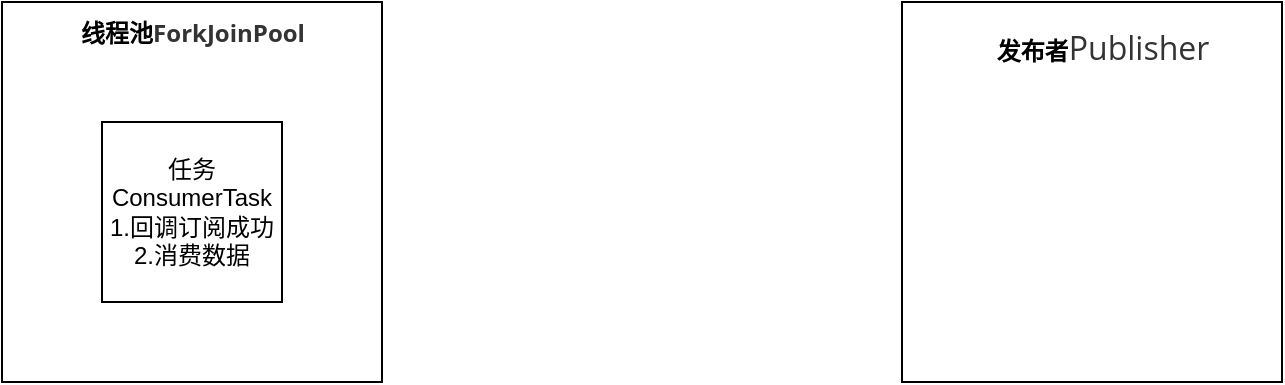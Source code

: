 <mxfile version="24.2.7" type="github">
  <diagram name="第 1 页" id="G7mrSEiknW4JOtZZeYco">
    <mxGraphModel dx="2252" dy="790" grid="1" gridSize="10" guides="1" tooltips="1" connect="1" arrows="1" fold="1" page="1" pageScale="1" pageWidth="827" pageHeight="1169" math="0" shadow="0">
      <root>
        <mxCell id="0" />
        <mxCell id="1" parent="0" />
        <mxCell id="CsXrsqM7X6W0iDiT6xj--1" value="&lt;div&gt;&lt;br&gt;&lt;/div&gt;" style="whiteSpace=wrap;html=1;aspect=fixed;align=center;" vertex="1" parent="1">
          <mxGeometry x="-250" y="100" width="190" height="190" as="geometry" />
        </mxCell>
        <mxCell id="CsXrsqM7X6W0iDiT6xj--2" value="任务&lt;div&gt;ConsumerTask&lt;br&gt;1.回调订阅成功&lt;br&gt;2.消费数据&lt;/div&gt;" style="whiteSpace=wrap;html=1;aspect=fixed;" vertex="1" parent="1">
          <mxGeometry x="-200" y="160" width="90" height="90" as="geometry" />
        </mxCell>
        <mxCell id="CsXrsqM7X6W0iDiT6xj--3" value="线程池&lt;span style=&quot;border-color: var(--border-color); color: rgb(51, 51, 51); font-family: &amp;quot;Open Sans&amp;quot;, &amp;quot;Clear Sans&amp;quot;, &amp;quot;Helvetica Neue&amp;quot;, Helvetica, Arial, &amp;quot;Segoe UI Emoji&amp;quot;, sans-serif; orphans: 4; white-space-collapse: preserve; background-color: initial;&quot;&gt;ForkJoinPool&lt;/span&gt;&lt;div style=&quot;border-color: var(--border-color);&quot;&gt;&lt;br style=&quot;border-color: var(--border-color); font-weight: 400; text-wrap: wrap;&quot;&gt;&lt;/div&gt;" style="text;align=center;fontStyle=1;verticalAlign=middle;spacingLeft=3;spacingRight=3;strokeColor=none;rotatable=0;points=[[0,0.5],[1,0.5]];portConstraint=eastwest;html=1;" vertex="1" parent="1">
          <mxGeometry x="-195" y="110" width="80" height="26" as="geometry" />
        </mxCell>
        <mxCell id="CsXrsqM7X6W0iDiT6xj--5" value="&lt;div&gt;&lt;br&gt;&lt;/div&gt;" style="whiteSpace=wrap;html=1;aspect=fixed;align=center;" vertex="1" parent="1">
          <mxGeometry x="200" y="100" width="190" height="190" as="geometry" />
        </mxCell>
        <mxCell id="CsXrsqM7X6W0iDiT6xj--6" value="&lt;div style=&quot;orphans: 4; text-align: start;&quot;&gt;&lt;span style=&quot;background-color: initial;&quot;&gt;发布者&lt;/span&gt;&lt;span style=&quot;background-color: rgb(255, 255, 255); color: rgb(51, 51, 51); font-family: &amp;quot;Open Sans&amp;quot;, &amp;quot;Clear Sans&amp;quot;, &amp;quot;Helvetica Neue&amp;quot;, Helvetica, Arial, &amp;quot;Segoe UI Emoji&amp;quot;, sans-serif; font-size: 16px; font-weight: 400; white-space: pre-wrap;&quot;&gt;Publisher&lt;/span&gt;&lt;/div&gt;" style="text;align=center;fontStyle=1;verticalAlign=middle;spacingLeft=3;spacingRight=3;strokeColor=none;rotatable=0;points=[[0,0.5],[1,0.5]];portConstraint=eastwest;html=1;" vertex="1" parent="1">
          <mxGeometry x="260" y="110" width="80" height="26" as="geometry" />
        </mxCell>
      </root>
    </mxGraphModel>
  </diagram>
</mxfile>
